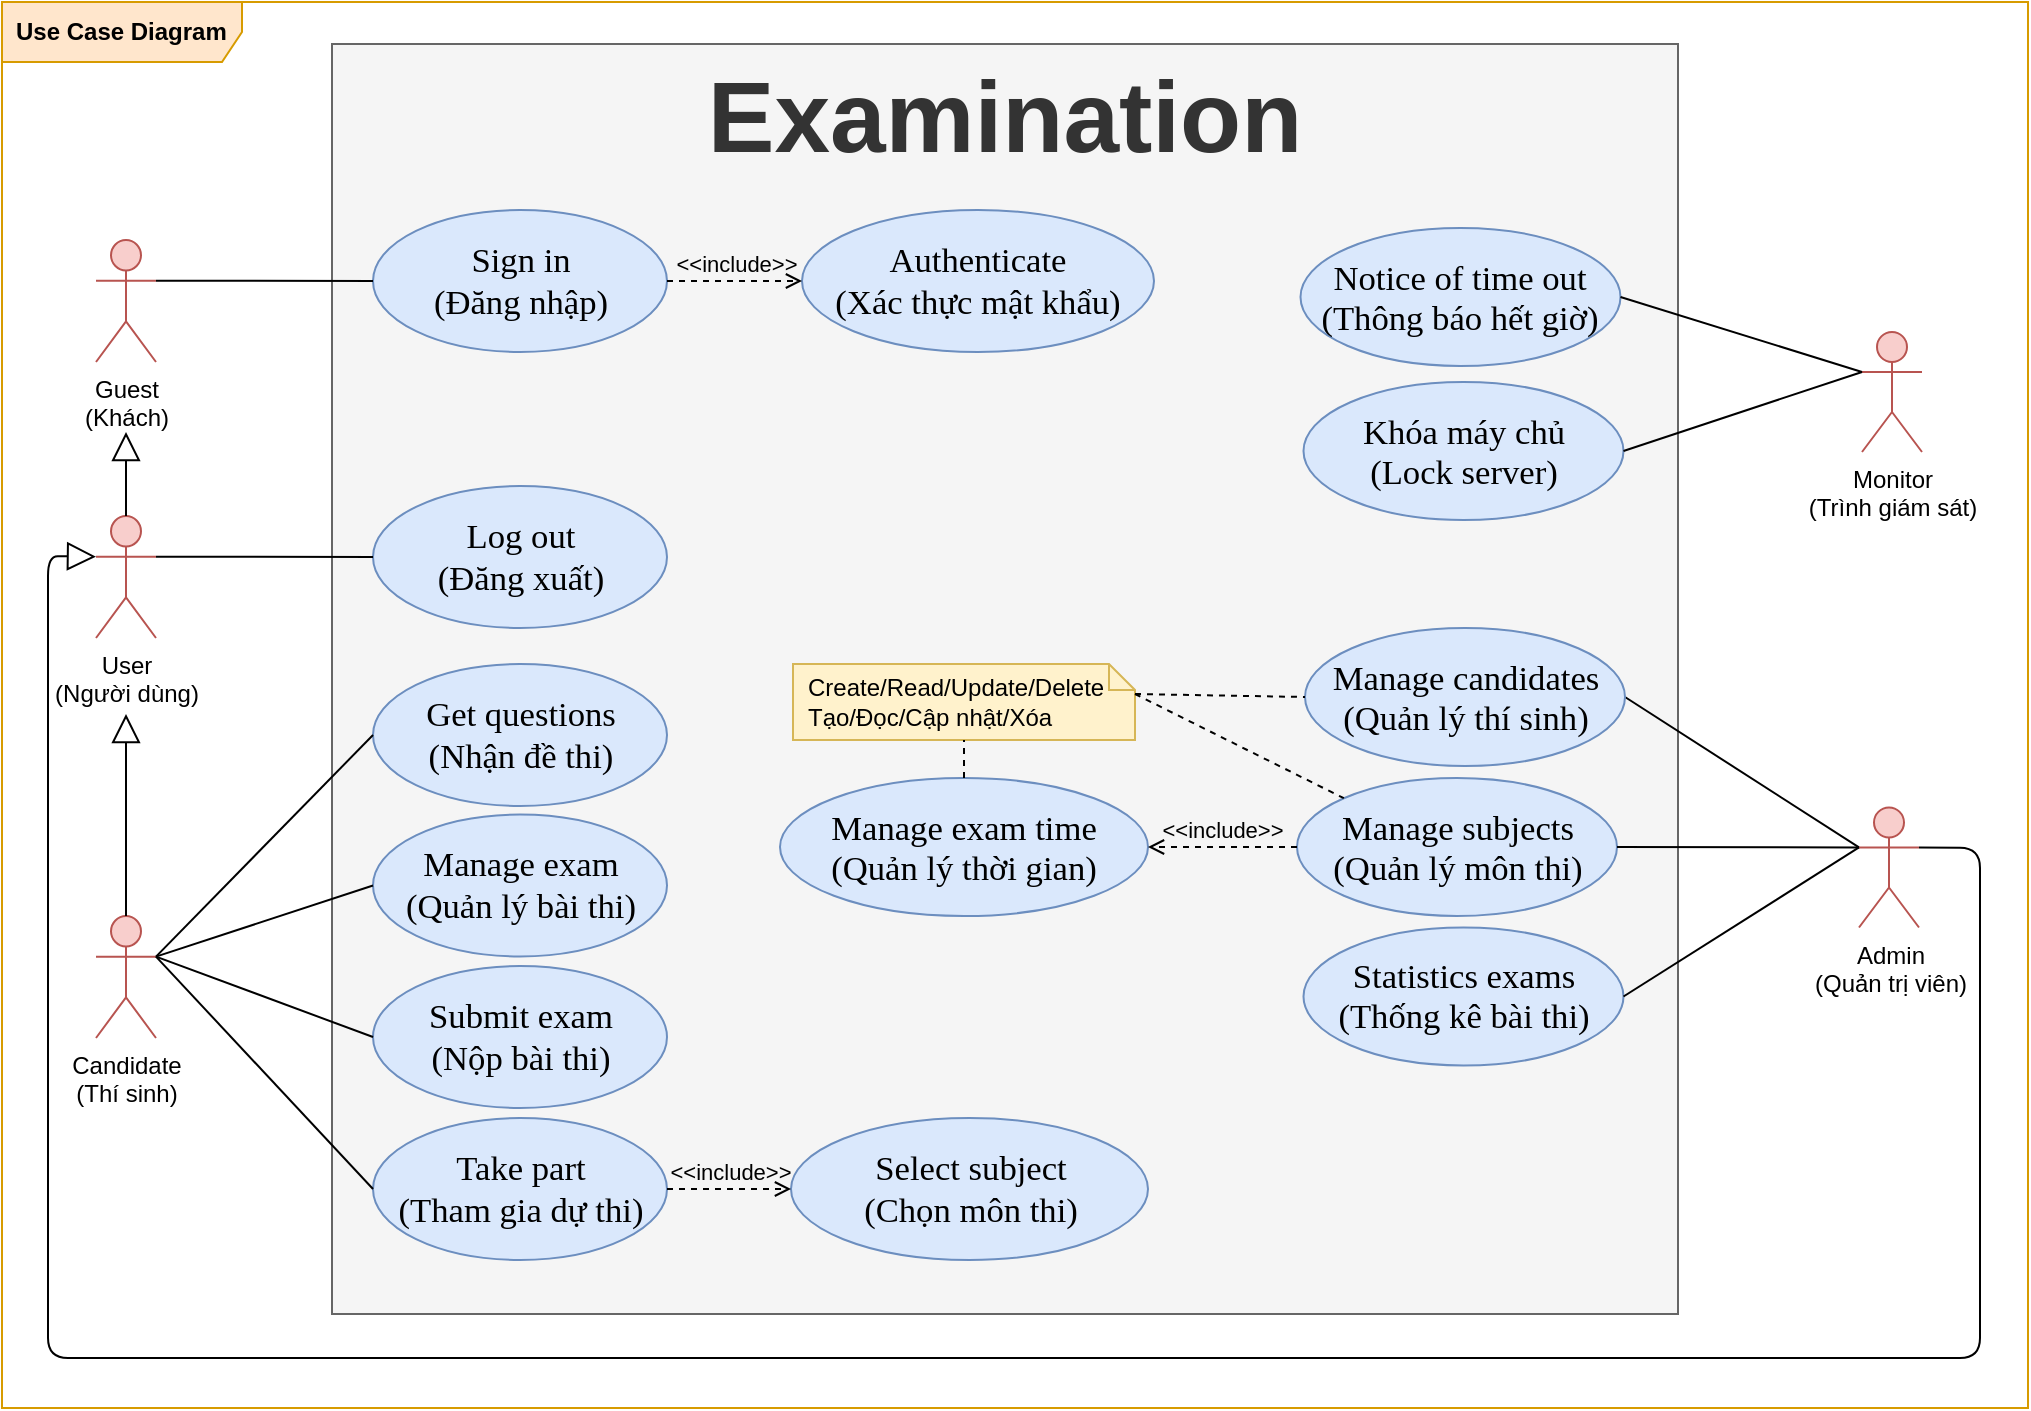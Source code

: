 <mxfile>
    <diagram id="vFwksppeN1v7TlpWI2SC" name="Use Case">
        <mxGraphModel dx="1586" dy="686" grid="0" gridSize="10" guides="1" tooltips="1" connect="1" arrows="1" fold="1" page="0" pageScale="1" pageWidth="827" pageHeight="1169" math="0" shadow="0">
            <root>
                <mxCell id="0"/>
                <mxCell id="1" parent="0"/>
                <mxCell id="3" value="&lt;b&gt;Use Case Diagram&lt;/b&gt;" style="shape=umlFrame;whiteSpace=wrap;html=1;width=120;height=30;boundedLbl=1;verticalAlign=middle;align=left;spacingLeft=5;fillColor=#ffe6cc;strokeColor=#d79b00;swimlaneFillColor=#FFFFFF;" parent="1" vertex="1">
                    <mxGeometry x="388" y="319" width="1013" height="703" as="geometry"/>
                </mxCell>
                <mxCell id="4" value="&lt;font style=&quot;font-size: 50px&quot;&gt;Examination&lt;/font&gt;" style="shape=rect;html=1;verticalAlign=top;fontStyle=1;whiteSpace=wrap;align=center;fillColor=#f5f5f5;strokeColor=#666666;fontColor=#333333;" parent="1" vertex="1">
                    <mxGeometry x="553" y="340" width="673" height="635" as="geometry"/>
                </mxCell>
                <mxCell id="7" value="&lt;font face=&quot;times new roman, serif&quot;&gt;&lt;span style=&quot;font-size: 17.333px&quot;&gt;Sign in&lt;br&gt;(Đăng nhập)&lt;/span&gt;&lt;/font&gt;" style="ellipse;whiteSpace=wrap;html=1;fillColor=#dae8fc;strokeColor=#6c8ebf;" parent="1" vertex="1">
                    <mxGeometry x="573.5" y="423" width="147" height="71" as="geometry"/>
                </mxCell>
                <mxCell id="8" value="" style="edgeStyle=none;html=1;endArrow=none;verticalAlign=bottom;entryX=1;entryY=0.333;entryDx=0;entryDy=0;entryPerimeter=0;exitX=0;exitY=0.5;exitDx=0;exitDy=0;" parent="1" source="7" target="28" edge="1">
                    <mxGeometry width="160" relative="1" as="geometry">
                        <mxPoint x="997.5" y="403" as="sourcePoint"/>
                        <mxPoint x="446" y="470" as="targetPoint"/>
                    </mxGeometry>
                </mxCell>
                <mxCell id="11" value="&lt;font face=&quot;times new roman, serif&quot;&gt;&lt;span style=&quot;font-size: 17.333px&quot;&gt;Authenticate&lt;br&gt;(Xác thực mật khẩu)&lt;/span&gt;&lt;/font&gt;" style="ellipse;whiteSpace=wrap;html=1;fillColor=#dae8fc;strokeColor=#6c8ebf;" parent="1" vertex="1">
                    <mxGeometry x="788" y="423" width="176" height="71" as="geometry"/>
                </mxCell>
                <mxCell id="12" value="&amp;lt;&amp;lt;include&amp;gt;&amp;gt;" style="edgeStyle=none;html=1;endArrow=open;verticalAlign=bottom;dashed=1;labelBackgroundColor=none;exitX=1;exitY=0.5;exitDx=0;exitDy=0;" parent="1" source="7" target="11" edge="1">
                    <mxGeometry width="160" relative="1" as="geometry">
                        <mxPoint x="317.0" y="270" as="sourcePoint"/>
                        <mxPoint x="921.5" y="710" as="targetPoint"/>
                    </mxGeometry>
                </mxCell>
                <mxCell id="18" value="User&lt;br&gt;(Người dùng)" style="shape=umlActor;verticalLabelPosition=bottom;verticalAlign=top;html=1;fillColor=#f8cecc;strokeColor=#b85450;" parent="1" vertex="1">
                    <mxGeometry x="435" y="576" width="30" height="61" as="geometry"/>
                </mxCell>
                <mxCell id="22" value="&lt;span style=&quot;font-family: &amp;#34;times new roman&amp;#34; , serif ; font-size: 17.333px&quot;&gt;Log out&lt;br&gt;&lt;/span&gt;&lt;font face=&quot;times new roman, serif&quot;&gt;&lt;span style=&quot;font-size: 17.333px&quot;&gt;(Đăng xuất)&lt;br&gt;&lt;/span&gt;&lt;/font&gt;" style="ellipse;whiteSpace=wrap;html=1;fillColor=#dae8fc;strokeColor=#6c8ebf;" parent="1" vertex="1">
                    <mxGeometry x="573.5" y="561" width="147" height="71" as="geometry"/>
                </mxCell>
                <mxCell id="23" value="" style="edgeStyle=none;html=1;endArrow=none;verticalAlign=bottom;exitX=1;exitY=0.333;exitDx=0;exitDy=0;exitPerimeter=0;entryX=0;entryY=0.5;entryDx=0;entryDy=0;" parent="1" source="18" target="22" edge="1">
                    <mxGeometry width="160" relative="1" as="geometry">
                        <mxPoint x="491" y="604" as="sourcePoint"/>
                        <mxPoint x="601" y="651" as="targetPoint"/>
                    </mxGeometry>
                </mxCell>
                <mxCell id="28" value="Guest&lt;br&gt;(Khách)" style="shape=umlActor;verticalLabelPosition=bottom;verticalAlign=top;html=1;fillColor=#f8cecc;strokeColor=#b85450;" parent="1" vertex="1">
                    <mxGeometry x="435" y="438" width="30" height="61" as="geometry"/>
                </mxCell>
                <mxCell id="29" value="" style="edgeStyle=none;html=1;endArrow=block;endFill=0;endSize=12;verticalAlign=bottom;exitX=0.5;exitY=0;exitDx=0;exitDy=0;exitPerimeter=0;" parent="1" source="18" edge="1">
                    <mxGeometry width="160" relative="1" as="geometry">
                        <mxPoint x="665" y="647" as="sourcePoint"/>
                        <mxPoint x="450" y="534" as="targetPoint"/>
                    </mxGeometry>
                </mxCell>
                <mxCell id="40" value="Candidate&lt;br&gt;(Thí sinh)" style="shape=umlActor;verticalLabelPosition=bottom;verticalAlign=top;html=1;fillColor=#f8cecc;strokeColor=#b85450;" parent="1" vertex="1">
                    <mxGeometry x="435" y="776" width="30" height="61" as="geometry"/>
                </mxCell>
                <mxCell id="41" value="&lt;font face=&quot;times new roman, serif&quot;&gt;&lt;span style=&quot;font-size: 17.333px&quot;&gt;Take part&lt;/span&gt;&lt;br&gt;&lt;span style=&quot;font-size: 17.333px&quot;&gt;(Tham gia dự thi)&lt;/span&gt;&lt;/font&gt;" style="ellipse;whiteSpace=wrap;html=1;fillColor=#dae8fc;strokeColor=#6c8ebf;" parent="1" vertex="1">
                    <mxGeometry x="573.5" y="877" width="147" height="71" as="geometry"/>
                </mxCell>
                <mxCell id="42" value="" style="edgeStyle=none;html=1;endArrow=none;verticalAlign=bottom;exitX=0;exitY=0.5;exitDx=0;exitDy=0;entryX=1;entryY=0.333;entryDx=0;entryDy=0;entryPerimeter=0;" parent="1" source="41" target="40" edge="1">
                    <mxGeometry width="160" relative="1" as="geometry">
                        <mxPoint x="419.5" y="812" as="sourcePoint"/>
                        <mxPoint x="529.5" y="678" as="targetPoint"/>
                    </mxGeometry>
                </mxCell>
                <mxCell id="43" value="&lt;font face=&quot;times new roman, serif&quot;&gt;&lt;span style=&quot;font-size: 17.333px&quot;&gt;Select subject&lt;/span&gt;&lt;br&gt;&lt;span style=&quot;font-size: 17.333px&quot;&gt;(Chọn môn thi)&lt;/span&gt;&lt;/font&gt;" style="ellipse;whiteSpace=wrap;html=1;fillColor=#dae8fc;strokeColor=#6c8ebf;" parent="1" vertex="1">
                    <mxGeometry x="782.5" y="877" width="178.5" height="71" as="geometry"/>
                </mxCell>
                <mxCell id="44" value="&amp;lt;&amp;lt;include&amp;gt;&amp;gt;" style="edgeStyle=none;html=1;endArrow=open;verticalAlign=bottom;dashed=1;labelBackgroundColor=none;entryX=0;entryY=0.5;entryDx=0;entryDy=0;exitX=1;exitY=0.5;exitDx=0;exitDy=0;" parent="1" source="41" target="43" edge="1">
                    <mxGeometry width="160" relative="1" as="geometry">
                        <mxPoint x="562.5" y="832.25" as="sourcePoint"/>
                        <mxPoint x="722.5" y="832.25" as="targetPoint"/>
                    </mxGeometry>
                </mxCell>
                <mxCell id="93" value="" style="edgeStyle=none;html=1;endArrow=block;endFill=0;endSize=12;verticalAlign=bottom;exitX=0.5;exitY=0;exitDx=0;exitDy=0;exitPerimeter=0;" parent="1" source="40" edge="1">
                    <mxGeometry width="160" relative="1" as="geometry">
                        <mxPoint x="470" y="765" as="sourcePoint"/>
                        <mxPoint x="450" y="675" as="targetPoint"/>
                    </mxGeometry>
                </mxCell>
                <mxCell id="101" value="" style="edgeStyle=none;html=1;endArrow=none;verticalAlign=bottom;exitX=1;exitY=0.5;exitDx=0;exitDy=0;entryX=0;entryY=0.333;entryDx=0;entryDy=0;entryPerimeter=0;" parent="1" source="120" target="106" edge="1">
                    <mxGeometry width="160" relative="1" as="geometry">
                        <mxPoint x="1200.5" y="742.25" as="sourcePoint"/>
                        <mxPoint x="1210.5" y="893" as="targetPoint"/>
                    </mxGeometry>
                </mxCell>
                <mxCell id="104" value="" style="group" parent="1" vertex="1" connectable="0">
                    <mxGeometry x="1316.5" y="715.75" width="30" height="90" as="geometry"/>
                </mxCell>
                <mxCell id="105" value="" style="group" parent="104" vertex="1" connectable="0">
                    <mxGeometry width="30" height="90" as="geometry"/>
                </mxCell>
                <mxCell id="106" value="Admin&lt;br&gt;(Quản trị viên)" style="shape=umlActor;verticalLabelPosition=bottom;verticalAlign=top;html=1;fillColor=#f8cecc;strokeColor=#b85450;" parent="105" vertex="1">
                    <mxGeometry y="6" width="30" height="60" as="geometry"/>
                </mxCell>
                <mxCell id="111" value="" style="edgeStyle=none;html=1;endArrow=block;endFill=0;endSize=12;verticalAlign=bottom;exitX=1;exitY=0.333;exitDx=0;exitDy=0;exitPerimeter=0;entryX=0;entryY=0.333;entryDx=0;entryDy=0;entryPerimeter=0;" parent="1" source="106" target="18" edge="1">
                    <mxGeometry width="160" relative="1" as="geometry">
                        <mxPoint x="1746" y="1083" as="sourcePoint"/>
                        <mxPoint x="1745" y="836" as="targetPoint"/>
                        <Array as="points">
                            <mxPoint x="1377" y="742"/>
                            <mxPoint x="1377" y="997"/>
                            <mxPoint x="411" y="997"/>
                            <mxPoint x="411" y="596"/>
                        </Array>
                    </mxGeometry>
                </mxCell>
                <mxCell id="120" value="&lt;span lang=&quot;EN-US&quot; style=&quot;font-size: 13.0pt ; line-height: 115% ; font-family: &amp;#34;times new roman&amp;#34; , serif&quot;&gt;Manage candidates&lt;br&gt;(Quản&lt;/span&gt;&lt;span style=&quot;font-size: 13.0pt ; line-height: 115% ; font-family: &amp;#34;times new roman&amp;#34; , serif&quot;&gt; lý thí sinh)&lt;br&gt;&lt;/span&gt;" style="ellipse;whiteSpace=wrap;html=1;fillColor=#dae8fc;strokeColor=#6c8ebf;" parent="1" vertex="1">
                    <mxGeometry x="1039.5" y="632" width="160" height="69" as="geometry"/>
                </mxCell>
                <mxCell id="121" value="Create/Read/Update/Delete&#10;Tạo/Đọc/Cập nhật/Xóa" style="shape=note;size=13;spacingLeft=5;align=left;whiteSpace=wrap;fillColor=#fff2cc;strokeColor=#d6b656;" parent="1" vertex="1">
                    <mxGeometry x="783.5" y="650" width="171" height="38" as="geometry"/>
                </mxCell>
                <mxCell id="122" value="" style="endArrow=none;dashed=1;html=1;entryX=0;entryY=0.5;entryDx=0;entryDy=0;exitX=0;exitY=0;exitDx=171;exitDy=15;exitPerimeter=0;" parent="1" source="121" target="120" edge="1">
                    <mxGeometry width="50" height="50" relative="1" as="geometry">
                        <mxPoint x="960.0" y="738.5" as="sourcePoint"/>
                        <mxPoint x="1017.5" y="700.63" as="targetPoint"/>
                    </mxGeometry>
                </mxCell>
                <mxCell id="2AbSQogmMVi--ld2LGf0-122" value="&lt;span lang=&quot;EN-US&quot; style=&quot;font-size: 13.0pt ; line-height: 115% ; font-family: &amp;#34;times new roman&amp;#34; , serif&quot;&gt;Manage subjects&lt;br&gt;(Quản&lt;/span&gt;&lt;span style=&quot;font-size: 13.0pt ; line-height: 115% ; font-family: &amp;#34;times new roman&amp;#34; , serif&quot;&gt; lý môn thi)&lt;br&gt;&lt;/span&gt;" style="ellipse;whiteSpace=wrap;html=1;fillColor=#dae8fc;strokeColor=#6c8ebf;" parent="1" vertex="1">
                    <mxGeometry x="1035.5" y="707" width="160" height="69" as="geometry"/>
                </mxCell>
                <mxCell id="2AbSQogmMVi--ld2LGf0-124" value="" style="endArrow=none;dashed=1;html=1;entryX=0;entryY=0;entryDx=0;entryDy=0;exitX=0;exitY=0;exitDx=171;exitDy=15;exitPerimeter=0;" parent="1" source="121" target="2AbSQogmMVi--ld2LGf0-122" edge="1">
                    <mxGeometry width="50" height="50" relative="1" as="geometry">
                        <mxPoint x="960.0" y="738.5" as="sourcePoint"/>
                        <mxPoint x="1029.5" y="779.38" as="targetPoint"/>
                    </mxGeometry>
                </mxCell>
                <mxCell id="2AbSQogmMVi--ld2LGf0-125" value="" style="edgeStyle=none;html=1;endArrow=none;verticalAlign=bottom;exitX=1;exitY=0.5;exitDx=0;exitDy=0;entryX=0;entryY=0.333;entryDx=0;entryDy=0;entryPerimeter=0;" parent="1" source="2AbSQogmMVi--ld2LGf0-122" target="106" edge="1">
                    <mxGeometry width="160" relative="1" as="geometry">
                        <mxPoint x="1240.5" y="751.75" as="sourcePoint"/>
                        <mxPoint x="1346.5" y="751.75" as="targetPoint"/>
                    </mxGeometry>
                </mxCell>
                <mxCell id="PCvY9RVtnEplVj5DhOxz-122" value="&lt;span lang=&quot;EN-US&quot; style=&quot;font-size: 13.0pt ; line-height: 115% ; font-family: &amp;#34;times new roman&amp;#34; , serif&quot;&gt;Statistics exams&lt;br&gt;(Thống kê&lt;/span&gt;&lt;span style=&quot;font-size: 13.0pt ; line-height: 115% ; font-family: &amp;#34;times new roman&amp;#34; , serif&quot;&gt;&amp;nbsp;bài thi)&lt;br&gt;&lt;/span&gt;" style="ellipse;whiteSpace=wrap;html=1;fillColor=#dae8fc;strokeColor=#6c8ebf;" parent="1" vertex="1">
                    <mxGeometry x="1038.75" y="781.75" width="160" height="69" as="geometry"/>
                </mxCell>
                <mxCell id="PCvY9RVtnEplVj5DhOxz-123" value="" style="edgeStyle=none;html=1;endArrow=none;verticalAlign=bottom;exitX=1;exitY=0.5;exitDx=0;exitDy=0;entryX=0;entryY=0.333;entryDx=0;entryDy=0;entryPerimeter=0;" parent="1" source="PCvY9RVtnEplVj5DhOxz-122" target="106" edge="1">
                    <mxGeometry width="160" relative="1" as="geometry">
                        <mxPoint x="1237.0" y="822.44" as="sourcePoint"/>
                        <mxPoint x="1346.5" y="751.75" as="targetPoint"/>
                    </mxGeometry>
                </mxCell>
                <mxCell id="bOLhH7fUV6sGCiAlFYuq-122" value="&lt;font face=&quot;times new roman, serif&quot;&gt;&lt;span style=&quot;font-size: 17.333px&quot;&gt;Get questions&lt;/span&gt;&lt;br&gt;&lt;span style=&quot;font-size: 17.333px&quot;&gt;(Nhận đề thi)&lt;/span&gt;&lt;/font&gt;" style="ellipse;whiteSpace=wrap;html=1;fillColor=#dae8fc;strokeColor=#6c8ebf;" parent="1" vertex="1">
                    <mxGeometry x="573.5" y="650" width="147" height="71" as="geometry"/>
                </mxCell>
                <mxCell id="bOLhH7fUV6sGCiAlFYuq-123" value="&lt;font face=&quot;times new roman, serif&quot;&gt;&lt;span style=&quot;font-size: 17.333px&quot;&gt;Submit exam&lt;br&gt;(&lt;/span&gt;&lt;/font&gt;&lt;span style=&quot;font-family: &amp;#34;times new roman&amp;#34; , serif ; font-size: 17.333px&quot;&gt;Nộp bài thi&lt;/span&gt;&lt;font face=&quot;times new roman, serif&quot;&gt;&lt;span style=&quot;font-size: 17.333px&quot;&gt;)&lt;/span&gt;&lt;/font&gt;" style="ellipse;whiteSpace=wrap;html=1;fillColor=#dae8fc;strokeColor=#6c8ebf;" parent="1" vertex="1">
                    <mxGeometry x="573.5" y="801" width="147" height="71" as="geometry"/>
                </mxCell>
                <mxCell id="bOLhH7fUV6sGCiAlFYuq-124" value="" style="edgeStyle=none;html=1;endArrow=none;verticalAlign=bottom;exitX=0;exitY=0.5;exitDx=0;exitDy=0;entryX=1;entryY=0.333;entryDx=0;entryDy=0;entryPerimeter=0;" parent="1" source="bOLhH7fUV6sGCiAlFYuq-122" target="40" edge="1">
                    <mxGeometry width="160" relative="1" as="geometry">
                        <mxPoint x="580.5" y="772.75" as="sourcePoint"/>
                        <mxPoint x="383" y="725" as="targetPoint"/>
                    </mxGeometry>
                </mxCell>
                <mxCell id="bOLhH7fUV6sGCiAlFYuq-125" value="" style="edgeStyle=none;html=1;endArrow=none;verticalAlign=bottom;exitX=0;exitY=0.5;exitDx=0;exitDy=0;entryX=1;entryY=0.333;entryDx=0;entryDy=0;entryPerimeter=0;" parent="1" source="bOLhH7fUV6sGCiAlFYuq-123" target="40" edge="1">
                    <mxGeometry width="160" relative="1" as="geometry">
                        <mxPoint x="583.5" y="695.5" as="sourcePoint"/>
                        <mxPoint x="475" y="772.333" as="targetPoint"/>
                    </mxGeometry>
                </mxCell>
                <mxCell id="bOLhH7fUV6sGCiAlFYuq-126" value="Monitor&lt;br&gt;(Trình giám sát)" style="shape=umlActor;verticalLabelPosition=bottom;verticalAlign=top;html=1;fillColor=#f8cecc;strokeColor=#b85450;" parent="1" vertex="1">
                    <mxGeometry x="1318" y="484" width="30" height="60" as="geometry"/>
                </mxCell>
                <mxCell id="bOLhH7fUV6sGCiAlFYuq-128" value="&lt;span style=&quot;font-size: 13.0pt ; line-height: 115% ; font-family: &amp;#34;times new roman&amp;#34; , serif&quot;&gt;&lt;span lang=&quot;EN-US&quot; style=&quot;font-family: &amp;#34;helvetica&amp;#34; ; font-size: 12px ; line-height: 13.8px&quot;&gt;&lt;font face=&quot;times new roman, serif&quot;&gt;&lt;span style=&quot;font-size: 17.333px&quot;&gt;Notice of time out&lt;/span&gt;&lt;br&gt;&lt;span style=&quot;font-size: 13pt&quot;&gt;(Thông báo hết giờ&lt;/span&gt;&lt;/font&gt;&lt;/span&gt;&lt;span style=&quot;font-size: 13pt ; line-height: 19.933px&quot;&gt;)&lt;/span&gt;&lt;br&gt;&lt;/span&gt;" style="ellipse;whiteSpace=wrap;html=1;fillColor=#dae8fc;strokeColor=#6c8ebf;" parent="1" vertex="1">
                    <mxGeometry x="1037.25" y="432" width="160" height="69" as="geometry"/>
                </mxCell>
                <mxCell id="bOLhH7fUV6sGCiAlFYuq-129" value="&lt;span style=&quot;font-size: 13.0pt ; line-height: 115% ; font-family: &amp;#34;times new roman&amp;#34; , serif&quot;&gt;&lt;span lang=&quot;EN-US&quot; style=&quot;font-family: &amp;#34;helvetica&amp;#34; ; font-size: 12px ; line-height: 13.8px&quot;&gt;&lt;font face=&quot;times new roman, serif&quot;&gt;&lt;span style=&quot;font-size: 17.333px&quot;&gt;Khóa máy chủ&lt;/span&gt;&lt;br&gt;&lt;span style=&quot;font-size: 13pt&quot;&gt;(Lock server&lt;/span&gt;&lt;/font&gt;&lt;/span&gt;&lt;span style=&quot;font-size: 13pt ; line-height: 19.933px&quot;&gt;)&lt;/span&gt;&lt;br&gt;&lt;/span&gt;" style="ellipse;whiteSpace=wrap;html=1;fillColor=#dae8fc;strokeColor=#6c8ebf;" parent="1" vertex="1">
                    <mxGeometry x="1038.75" y="509" width="160" height="69" as="geometry"/>
                </mxCell>
                <mxCell id="bOLhH7fUV6sGCiAlFYuq-130" value="" style="edgeStyle=none;html=1;endArrow=none;verticalAlign=bottom;exitX=1;exitY=0.5;exitDx=0;exitDy=0;entryX=0;entryY=0.333;entryDx=0;entryDy=0;entryPerimeter=0;" parent="1" source="bOLhH7fUV6sGCiAlFYuq-128" target="bOLhH7fUV6sGCiAlFYuq-126" edge="1">
                    <mxGeometry width="160" relative="1" as="geometry">
                        <mxPoint x="1231.5" y="667.5" as="sourcePoint"/>
                        <mxPoint x="1346.5" y="751.75" as="targetPoint"/>
                    </mxGeometry>
                </mxCell>
                <mxCell id="bOLhH7fUV6sGCiAlFYuq-131" value="" style="edgeStyle=none;html=1;endArrow=none;verticalAlign=bottom;exitX=1;exitY=0.5;exitDx=0;exitDy=0;entryX=0;entryY=0.333;entryDx=0;entryDy=0;entryPerimeter=0;" parent="1" source="bOLhH7fUV6sGCiAlFYuq-129" target="bOLhH7fUV6sGCiAlFYuq-126" edge="1">
                    <mxGeometry width="160" relative="1" as="geometry">
                        <mxPoint x="1230.0" y="467.5" as="sourcePoint"/>
                        <mxPoint x="1339" y="505" as="targetPoint"/>
                    </mxGeometry>
                </mxCell>
                <mxCell id="bOLhH7fUV6sGCiAlFYuq-132" value="&lt;span lang=&quot;EN-US&quot; style=&quot;font-size: 13.0pt ; line-height: 115% ; font-family: &amp;#34;times new roman&amp;#34; , serif&quot;&gt;Manage exam time&lt;br&gt;(Quản&lt;/span&gt;&lt;span style=&quot;font-size: 13.0pt ; line-height: 115% ; font-family: &amp;#34;times new roman&amp;#34; , serif&quot;&gt; lý thời gian)&lt;br&gt;&lt;/span&gt;" style="ellipse;whiteSpace=wrap;html=1;fillColor=#dae8fc;strokeColor=#6c8ebf;" parent="1" vertex="1">
                    <mxGeometry x="777" y="707" width="184" height="69" as="geometry"/>
                </mxCell>
                <mxCell id="bOLhH7fUV6sGCiAlFYuq-133" value="&amp;lt;&amp;lt;include&amp;gt;&amp;gt;" style="edgeStyle=none;html=1;endArrow=open;verticalAlign=bottom;dashed=1;labelBackgroundColor=none;exitX=0;exitY=0.5;exitDx=0;exitDy=0;entryX=1;entryY=0.5;entryDx=0;entryDy=0;" parent="1" source="2AbSQogmMVi--ld2LGf0-122" target="bOLhH7fUV6sGCiAlFYuq-132" edge="1">
                    <mxGeometry width="160" relative="1" as="geometry">
                        <mxPoint x="730.5" y="468.5" as="sourcePoint"/>
                        <mxPoint x="798.0" y="468.5" as="targetPoint"/>
                    </mxGeometry>
                </mxCell>
                <mxCell id="bOLhH7fUV6sGCiAlFYuq-134" value="" style="endArrow=none;dashed=1;html=1;entryX=0.5;entryY=1;entryDx=0;entryDy=0;exitX=0.5;exitY=0;exitDx=0;exitDy=0;entryPerimeter=0;" parent="1" source="bOLhH7fUV6sGCiAlFYuq-132" target="121" edge="1">
                    <mxGeometry width="50" height="50" relative="1" as="geometry">
                        <mxPoint x="967.25" y="676" as="sourcePoint"/>
                        <mxPoint x="1075.678" y="727.182" as="targetPoint"/>
                    </mxGeometry>
                </mxCell>
                <mxCell id="gohzkuIFUix4sTwd8zP--122" value="&lt;font face=&quot;times new roman, serif&quot;&gt;&lt;span style=&quot;font-size: 17.333px&quot;&gt;Manage exam&lt;br&gt;(&lt;/span&gt;&lt;/font&gt;&lt;span style=&quot;font-family: &amp;#34;times new roman&amp;#34; , serif ; font-size: 17.333px&quot;&gt;Quản lý bài thi&lt;/span&gt;&lt;font face=&quot;times new roman, serif&quot;&gt;&lt;span style=&quot;font-size: 17.333px&quot;&gt;)&lt;/span&gt;&lt;/font&gt;" style="ellipse;whiteSpace=wrap;html=1;fillColor=#dae8fc;strokeColor=#6c8ebf;" parent="1" vertex="1">
                    <mxGeometry x="573.5" y="725.25" width="147" height="71" as="geometry"/>
                </mxCell>
                <mxCell id="EhqJSwJ9-DrFNRp-Xkdx-122" value="" style="edgeStyle=none;html=1;endArrow=none;verticalAlign=bottom;exitX=0;exitY=0.5;exitDx=0;exitDy=0;entryX=1;entryY=0.333;entryDx=0;entryDy=0;entryPerimeter=0;" parent="1" source="gohzkuIFUix4sTwd8zP--122" target="40" edge="1">
                    <mxGeometry width="160" relative="1" as="geometry">
                        <mxPoint x="583.5" y="846.5" as="sourcePoint"/>
                        <mxPoint x="475" y="772.333" as="targetPoint"/>
                    </mxGeometry>
                </mxCell>
            </root>
        </mxGraphModel>
    </diagram>
    <diagram id="VcW4fUZPZZoMmt9Khkdq" name="Class">
        <mxGraphModel dx="793" dy="743" grid="0" gridSize="10" guides="1" tooltips="1" connect="1" arrows="1" fold="1" page="0" pageScale="1" pageWidth="827" pageHeight="1169" math="0" shadow="0">
            <root>
                <mxCell id="Jz3qjyxFBSEg-2J9E2p_-0"/>
                <mxCell id="Jz3qjyxFBSEg-2J9E2p_-1" parent="Jz3qjyxFBSEg-2J9E2p_-0"/>
                <mxCell id="TAutXAkVlzBhgAMifwpL-0" value="Class Diagram" style="shape=umlFrame;whiteSpace=wrap;html=1;width=100;height=27;boundedLbl=1;verticalAlign=middle;align=left;spacingLeft=5;fillColor=#ffe6cc;strokeColor=#d79b00;swimlaneFillColor=#FFFFFF;fontStyle=1" parent="Jz3qjyxFBSEg-2J9E2p_-1" vertex="1">
                    <mxGeometry x="92" y="-115.5" width="671" height="731.5" as="geometry"/>
                </mxCell>
                <mxCell id="TAutXAkVlzBhgAMifwpL-1" value="Guest" style="swimlane;fontStyle=3;align=center;verticalAlign=top;childLayout=stackLayout;horizontal=1;startSize=24;horizontalStack=0;resizeParent=1;resizeParentMax=0;resizeLast=0;collapsible=1;marginBottom=0;fillColor=#fff2cc;strokeColor=#d6b656;gradientColor=#ffd966;" parent="Jz3qjyxFBSEg-2J9E2p_-1" vertex="1">
                    <mxGeometry x="112" y="-82" width="200" height="70" as="geometry">
                        <mxRectangle x="0.5" y="4" width="64" height="26" as="alternateBounds"/>
                    </mxGeometry>
                </mxCell>
                <mxCell id="TAutXAkVlzBhgAMifwpL-2" value="" style="line;strokeWidth=1;fillColor=none;align=left;verticalAlign=middle;spacingTop=-1;spacingLeft=3;spacingRight=3;rotatable=0;labelPosition=right;points=[];portConstraint=eastwest;" parent="TAutXAkVlzBhgAMifwpL-1" vertex="1">
                    <mxGeometry y="24" width="200" height="8" as="geometry"/>
                </mxCell>
                <mxCell id="TAutXAkVlzBhgAMifwpL-3" value="+ signIn(): void&#10;- authenticate(username, password): boolean" style="text;strokeColor=#6c8ebf;fillColor=#dae8fc;align=left;verticalAlign=top;spacingLeft=3;spacingRight=4;overflow=hidden;rotatable=0;points=[[0,0.5],[1,0.5]];portConstraint=eastwest;fontStyle=0;" parent="TAutXAkVlzBhgAMifwpL-1" vertex="1">
                    <mxGeometry y="32" width="200" height="38" as="geometry"/>
                </mxCell>
                <mxCell id="TAutXAkVlzBhgAMifwpL-4" value="User" style="swimlane;fontStyle=1;align=center;verticalAlign=top;childLayout=stackLayout;horizontal=1;startSize=26;horizontalStack=0;resizeParent=1;resizeParentMax=0;resizeLast=0;collapsible=1;marginBottom=0;fillColor=#fff2cc;strokeColor=#d6b656;gradientColor=#ffd966;" parent="Jz3qjyxFBSEg-2J9E2p_-1" vertex="1">
                    <mxGeometry x="112" y="49" width="200" height="177" as="geometry"/>
                </mxCell>
                <mxCell id="TAutXAkVlzBhgAMifwpL-5" value="+ id: int {id}&#10;- name: String&#10;- surname: String&#10;- username: String {unique}&#10;- password: String&#10;- role: Role&#10;- isLoggedIn: boolean = false" style="text;strokeColor=#d79b00;fillColor=#ffe6cc;align=left;verticalAlign=top;spacingLeft=4;spacingRight=4;overflow=hidden;rotatable=0;points=[[0,0.5],[1,0.5]];portConstraint=eastwest;" parent="TAutXAkVlzBhgAMifwpL-4" vertex="1">
                    <mxGeometry y="26" width="200" height="105" as="geometry"/>
                </mxCell>
                <mxCell id="TAutXAkVlzBhgAMifwpL-6" value="" style="line;strokeWidth=1;fillColor=none;align=left;verticalAlign=middle;spacingTop=-1;spacingLeft=3;spacingRight=3;rotatable=0;labelPosition=right;points=[];portConstraint=eastwest;" parent="TAutXAkVlzBhgAMifwpL-4" vertex="1">
                    <mxGeometry y="131" width="200" height="8" as="geometry"/>
                </mxCell>
                <mxCell id="TAutXAkVlzBhgAMifwpL-7" value="+ User(...)&#10;+ logOut(): void" style="text;strokeColor=#6c8ebf;fillColor=#dae8fc;align=left;verticalAlign=top;spacingLeft=4;spacingRight=4;overflow=hidden;rotatable=0;points=[[0,0.5],[1,0.5]];portConstraint=eastwest;" parent="TAutXAkVlzBhgAMifwpL-4" vertex="1">
                    <mxGeometry y="139" width="200" height="38" as="geometry"/>
                </mxCell>
                <mxCell id="TAutXAkVlzBhgAMifwpL-12" value="Candidate" style="swimlane;fontStyle=1;align=center;verticalAlign=top;childLayout=stackLayout;horizontal=1;startSize=26;horizontalStack=0;resizeParent=1;resizeParentMax=0;resizeLast=0;collapsible=1;marginBottom=0;fillColor=#fff2cc;strokeColor=#d6b656;gradientColor=#ffd966;" parent="Jz3qjyxFBSEg-2J9E2p_-1" vertex="1">
                    <mxGeometry x="113" y="296" width="200" height="122" as="geometry"/>
                </mxCell>
                <mxCell id="TAutXAkVlzBhgAMifwpL-13" value="- _class: String" style="text;strokeColor=#d79b00;fillColor=#ffe6cc;align=left;verticalAlign=top;spacingLeft=4;spacingRight=4;overflow=hidden;rotatable=0;points=[[0,0.5],[1,0.5]];portConstraint=eastwest;" parent="TAutXAkVlzBhgAMifwpL-12" vertex="1">
                    <mxGeometry y="26" width="200" height="24" as="geometry"/>
                </mxCell>
                <mxCell id="TAutXAkVlzBhgAMifwpL-14" value="" style="line;strokeWidth=1;fillColor=none;align=left;verticalAlign=middle;spacingTop=-1;spacingLeft=3;spacingRight=3;rotatable=0;labelPosition=right;points=[];portConstraint=eastwest;" parent="TAutXAkVlzBhgAMifwpL-12" vertex="1">
                    <mxGeometry y="50" width="200" height="8" as="geometry"/>
                </mxCell>
                <mxCell id="TAutXAkVlzBhgAMifwpL-15" value="+ getQuestions(): String&#10;+ submitExam(): boolean&#10;+ takePart(): boolean&#10;- selectSubject(): String" style="text;strokeColor=#6c8ebf;fillColor=#dae8fc;align=left;verticalAlign=top;spacingLeft=4;spacingRight=4;overflow=hidden;rotatable=0;points=[[0,0.5],[1,0.5]];portConstraint=eastwest;fontStyle=0" parent="TAutXAkVlzBhgAMifwpL-12" vertex="1">
                    <mxGeometry y="58" width="200" height="64" as="geometry"/>
                </mxCell>
                <mxCell id="TAutXAkVlzBhgAMifwpL-16" value="&lt;p style=&quot;margin: 0px ; margin-top: 4px ; text-align: center&quot;&gt;&amp;lt;&amp;lt;enumeration&amp;gt;&amp;gt;&lt;br&gt;&lt;b&gt;Type&lt;/b&gt;&lt;/p&gt;&lt;hr&gt;&lt;p style=&quot;margin: 0px ; margin-left: 8px ; text-align: left&quot;&gt;Candidate&lt;br&gt;Admin&lt;/p&gt;" style="shape=rect;html=1;overflow=fill;whiteSpace=wrap;fillColor=#e1d5e7;strokeColor=#9673a6;" parent="Jz3qjyxFBSEg-2J9E2p_-1" vertex="1">
                    <mxGeometry x="369" y="49" width="114" height="78" as="geometry"/>
                </mxCell>
                <mxCell id="TAutXAkVlzBhgAMifwpL-17" value="" style="endArrow=block;endSize=16;endFill=0;html=1;exitX=0.5;exitY=0;exitDx=0;exitDy=0;entryX=0.498;entryY=0.998;entryDx=0;entryDy=0;entryPerimeter=0;" parent="Jz3qjyxFBSEg-2J9E2p_-1" source="TAutXAkVlzBhgAMifwpL-4" target="TAutXAkVlzBhgAMifwpL-3" edge="1">
                    <mxGeometry width="160" relative="1" as="geometry">
                        <mxPoint x="306" y="210" as="sourcePoint"/>
                        <mxPoint x="260" y="165" as="targetPoint"/>
                    </mxGeometry>
                </mxCell>
                <mxCell id="TAutXAkVlzBhgAMifwpL-18" value="" style="endArrow=block;endSize=16;endFill=0;html=1;exitX=0.5;exitY=0;exitDx=0;exitDy=0;entryX=0.502;entryY=0.997;entryDx=0;entryDy=0;entryPerimeter=0;" parent="Jz3qjyxFBSEg-2J9E2p_-1" source="TAutXAkVlzBhgAMifwpL-12" target="TAutXAkVlzBhgAMifwpL-7" edge="1">
                    <mxGeometry width="160" relative="1" as="geometry">
                        <mxPoint x="246" y="308" as="sourcePoint"/>
                        <mxPoint x="327" y="293" as="targetPoint"/>
                    </mxGeometry>
                </mxCell>
                <mxCell id="TAutXAkVlzBhgAMifwpL-24" value="Admin" style="swimlane;fontStyle=1;align=center;verticalAlign=top;childLayout=stackLayout;horizontal=1;startSize=26;horizontalStack=0;resizeParent=1;resizeParentMax=0;resizeLast=0;collapsible=1;marginBottom=0;fillColor=#fff2cc;strokeColor=#d6b656;gradientColor=#ffd966;" parent="Jz3qjyxFBSEg-2J9E2p_-1" vertex="1">
                    <mxGeometry x="544" y="49" width="200" height="125" as="geometry"/>
                </mxCell>
                <mxCell id="TAutXAkVlzBhgAMifwpL-25" value="- id: int {id}" style="text;strokeColor=#d79b00;fillColor=#ffe6cc;align=left;verticalAlign=top;spacingLeft=4;spacingRight=4;overflow=hidden;rotatable=0;points=[[0,0.5],[1,0.5]];portConstraint=eastwest;" parent="TAutXAkVlzBhgAMifwpL-24" vertex="1">
                    <mxGeometry y="26" width="200" height="26" as="geometry"/>
                </mxCell>
                <mxCell id="TAutXAkVlzBhgAMifwpL-26" value="" style="line;strokeWidth=1;fillColor=none;align=left;verticalAlign=middle;spacingTop=-1;spacingLeft=3;spacingRight=3;rotatable=0;labelPosition=right;points=[];portConstraint=eastwest;" parent="TAutXAkVlzBhgAMifwpL-24" vertex="1">
                    <mxGeometry y="52" width="200" height="8" as="geometry"/>
                </mxCell>
                <mxCell id="TAutXAkVlzBhgAMifwpL-27" value="+ Admin(...)" style="text;strokeColor=#6c8ebf;fillColor=#dae8fc;align=left;verticalAlign=top;spacingLeft=4;spacingRight=4;overflow=hidden;rotatable=0;points=[[0,0.5],[1,0.5]];portConstraint=eastwest;fontStyle=0" parent="TAutXAkVlzBhgAMifwpL-24" vertex="1">
                    <mxGeometry y="60" width="200" height="65" as="geometry"/>
                </mxCell>
                <mxCell id="TAutXAkVlzBhgAMifwpL-28" value="" style="endArrow=block;endSize=16;endFill=0;html=1;exitX=-0.003;exitY=0.734;exitDx=0;exitDy=0;exitPerimeter=0;entryX=1.01;entryY=0.778;entryDx=0;entryDy=0;entryPerimeter=0;" parent="Jz3qjyxFBSEg-2J9E2p_-1" source="TAutXAkVlzBhgAMifwpL-27" target="TAutXAkVlzBhgAMifwpL-5" edge="1">
                    <mxGeometry width="160" relative="1" as="geometry">
                        <mxPoint x="657" y="207" as="sourcePoint"/>
                        <mxPoint x="451" y="167" as="targetPoint"/>
                    </mxGeometry>
                </mxCell>
                <mxCell id="TAutXAkVlzBhgAMifwpL-87" value="Use" style="endArrow=open;endSize=12;dashed=1;html=1;exitX=1.001;exitY=0.123;exitDx=0;exitDy=0;entryX=0;entryY=0.5;entryDx=0;entryDy=0;exitPerimeter=0;" parent="Jz3qjyxFBSEg-2J9E2p_-1" source="TAutXAkVlzBhgAMifwpL-5" target="TAutXAkVlzBhgAMifwpL-16" edge="1">
                    <mxGeometry width="160" relative="1" as="geometry">
                        <mxPoint x="572" y="190" as="sourcePoint"/>
                        <mxPoint x="732" y="190" as="targetPoint"/>
                    </mxGeometry>
                </mxCell>
                <mxCell id="TAutXAkVlzBhgAMifwpL-105" value="&lt;span style=&quot;color: rgb(0 , 0 , 0) ; font-family: &amp;#34;helvetica&amp;#34; ; font-size: 11px ; font-style: normal ; font-weight: 400 ; letter-spacing: normal ; text-align: center ; text-indent: 0px ; text-transform: none ; word-spacing: 0px ; background-color: rgb(255 , 255 , 255) ; display: inline ; float: none&quot;&gt;Manage&lt;/span&gt;" style="endArrow=none;html=1;rounded=0;align=center;verticalAlign=bottom;labelBackgroundColor=none;exitX=1;exitY=0;exitDx=0;exitDy=0;entryX=0;entryY=1;entryDx=0;entryDy=0;" parent="Jz3qjyxFBSEg-2J9E2p_-1" source="TAutXAkVlzBhgAMifwpL-12" target="TAutXAkVlzBhgAMifwpL-24" edge="1">
                    <mxGeometry relative="1" as="geometry">
                        <mxPoint x="452.017" y="145.095" as="sourcePoint"/>
                        <mxPoint x="658" y="145" as="targetPoint"/>
                        <Array as="points">
                            <mxPoint x="429" y="296"/>
                            <mxPoint x="429" y="174"/>
                        </Array>
                    </mxGeometry>
                </mxCell>
                <mxCell id="TAutXAkVlzBhgAMifwpL-106" value="" style="triangle;fillColor=#000000;direction=south;aspect=fixed;" parent="Jz3qjyxFBSEg-2J9E2p_-1" vertex="1">
                    <mxGeometry x="432.75" y="236.25" width="9" height="4.5" as="geometry"/>
                </mxCell>
                <mxCell id="TAutXAkVlzBhgAMifwpL-153" value="&lt;span style=&quot;color: rgb(0 , 0 , 0) ; font-family: &amp;#34;helvetica&amp;#34; ; font-size: 11px ; font-style: normal ; font-weight: 400 ; letter-spacing: normal ; text-align: center ; text-indent: 0px ; text-transform: none ; word-spacing: 0px ; background-color: rgb(255 , 255 , 255) ; display: inline ; float: none&quot;&gt;Đăng nhập&lt;/span&gt;" style="endArrow=none;html=1;rounded=0;align=center;verticalAlign=bottom;labelBackgroundColor=none;entryX=0.322;entryY=-0.002;entryDx=0;entryDy=0;entryPerimeter=0;exitX=0.318;exitY=1.004;exitDx=0;exitDy=0;exitPerimeter=0;" parent="Jz3qjyxFBSEg-2J9E2p_-1" source="TAutXAkVlzBhgAMifwpL-3" target="TAutXAkVlzBhgAMifwpL-4" edge="1">
                    <mxGeometry relative="1" as="geometry">
                        <mxPoint x="176" y="-11" as="sourcePoint"/>
                        <mxPoint x="175.6" y="47.053" as="targetPoint"/>
                    </mxGeometry>
                </mxCell>
                <mxCell id="TAutXAkVlzBhgAMifwpL-154" value="" style="triangle;fillColor=#000000;direction=south;aspect=fixed;" parent="Jz3qjyxFBSEg-2J9E2p_-1" vertex="1">
                    <mxGeometry x="179.5" y="17" width="12" height="6" as="geometry"/>
                </mxCell>
                <mxCell id="TAutXAkVlzBhgAMifwpL-155" value="" style="group" parent="Jz3qjyxFBSEg-2J9E2p_-1" vertex="1" connectable="0">
                    <mxGeometry x="176" y="-12" width="28" height="61" as="geometry"/>
                </mxCell>
                <mxCell id="TAutXAkVlzBhgAMifwpL-156" value="1..*" style="text;html=1;align=center;verticalAlign=middle;resizable=0;points=[];autosize=1;strokeColor=none;" parent="TAutXAkVlzBhgAMifwpL-155" vertex="1">
                    <mxGeometry width="28" height="18" as="geometry"/>
                </mxCell>
                <mxCell id="TAutXAkVlzBhgAMifwpL-157" value="1..*" style="text;html=1;align=center;verticalAlign=middle;resizable=0;points=[];autosize=1;strokeColor=none;" parent="TAutXAkVlzBhgAMifwpL-155" vertex="1">
                    <mxGeometry y="43" width="28" height="18" as="geometry"/>
                </mxCell>
                <mxCell id="ySSES5FtR7PkUpCYhflT-0" value="Monitor" style="swimlane;fontStyle=3;align=center;verticalAlign=top;childLayout=stackLayout;horizontal=1;startSize=26;horizontalStack=0;resizeParent=1;resizeParentMax=0;resizeLast=0;collapsible=1;marginBottom=0;fillColor=#fff2cc;strokeColor=#d6b656;gradientColor=#ffd966;" parent="Jz3qjyxFBSEg-2J9E2p_-1" vertex="1">
                    <mxGeometry x="544" y="-82" width="200" height="84" as="geometry"/>
                </mxCell>
                <mxCell id="ySSES5FtR7PkUpCYhflT-2" value="" style="line;strokeWidth=1;fillColor=none;align=left;verticalAlign=middle;spacingTop=-1;spacingLeft=3;spacingRight=3;rotatable=0;labelPosition=right;points=[];portConstraint=eastwest;" parent="ySSES5FtR7PkUpCYhflT-0" vertex="1">
                    <mxGeometry y="26" width="200" height="8" as="geometry"/>
                </mxCell>
                <mxCell id="ySSES5FtR7PkUpCYhflT-3" value="+ noticeOfTimeOut(): void&#10;+ lockServer(): void&#10;+ statisticExams(): Table" style="text;strokeColor=#6c8ebf;fillColor=#dae8fc;align=left;verticalAlign=top;spacingLeft=4;spacingRight=4;overflow=hidden;rotatable=0;points=[[0,0.5],[1,0.5]];portConstraint=eastwest;fontStyle=0" parent="ySSES5FtR7PkUpCYhflT-0" vertex="1">
                    <mxGeometry y="34" width="200" height="50" as="geometry"/>
                </mxCell>
                <mxCell id="Iwp_bo6Z9m4vjpfHRuMt-0" value="Subject" style="swimlane;fontStyle=1;align=center;verticalAlign=top;childLayout=stackLayout;horizontal=1;startSize=26;horizontalStack=0;resizeParent=1;resizeParentMax=0;resizeLast=0;collapsible=1;marginBottom=0;fillColor=#fff2cc;strokeColor=#d6b656;gradientColor=#ffd966;" parent="Jz3qjyxFBSEg-2J9E2p_-1" vertex="1">
                    <mxGeometry x="544" y="244" width="200" height="175" as="geometry"/>
                </mxCell>
                <mxCell id="Iwp_bo6Z9m4vjpfHRuMt-2" value="" style="line;strokeWidth=1;fillColor=none;align=left;verticalAlign=middle;spacingTop=-1;spacingLeft=3;spacingRight=3;rotatable=0;labelPosition=right;points=[];portConstraint=eastwest;" parent="Iwp_bo6Z9m4vjpfHRuMt-0" vertex="1">
                    <mxGeometry y="26" width="200" height="8" as="geometry"/>
                </mxCell>
                <mxCell id="Iwp_bo6Z9m4vjpfHRuMt-1" value="+ id: int {id}&#10;- title: String&#10;- date: Date&#10;- startTime: Time&#10;-/ endTime: Time&#10;- time: int" style="text;strokeColor=#d79b00;fillColor=#ffe6cc;align=left;verticalAlign=top;spacingLeft=4;spacingRight=4;overflow=hidden;rotatable=0;points=[[0,0.5],[1,0.5]];portConstraint=eastwest;" parent="Iwp_bo6Z9m4vjpfHRuMt-0" vertex="1">
                    <mxGeometry y="34" width="200" height="91" as="geometry"/>
                </mxCell>
                <mxCell id="Iwp_bo6Z9m4vjpfHRuMt-3" value="+ Subject(...)" style="text;strokeColor=#6c8ebf;fillColor=#dae8fc;align=left;verticalAlign=top;spacingLeft=4;spacingRight=4;overflow=hidden;rotatable=0;points=[[0,0.5],[1,0.5]];portConstraint=eastwest;fontStyle=0" parent="Iwp_bo6Z9m4vjpfHRuMt-0" vertex="1">
                    <mxGeometry y="125" width="200" height="50" as="geometry"/>
                </mxCell>
                <mxCell id="CF19msLOcMgBNXjYNyCI-0" value="&lt;font face=&quot;helvetica&quot;&gt;Manage&lt;/font&gt;" style="endArrow=none;html=1;rounded=0;align=center;verticalAlign=bottom;entryX=0.497;entryY=1.056;entryDx=0;entryDy=0;exitX=0.5;exitY=0;exitDx=0;exitDy=0;entryPerimeter=0;" parent="Jz3qjyxFBSEg-2J9E2p_-1" source="Iwp_bo6Z9m4vjpfHRuMt-0" target="TAutXAkVlzBhgAMifwpL-27" edge="1">
                    <mxGeometry relative="1" as="geometry">
                        <mxPoint x="462" y="152" as="sourcePoint"/>
                        <mxPoint x="668" y="151.5" as="targetPoint"/>
                    </mxGeometry>
                </mxCell>
                <mxCell id="HHrNQspUtULyKyH90aDP-2" value="1..*" style="text;html=1;align=center;verticalAlign=middle;resizable=0;points=[];autosize=1;strokeColor=none;" parent="Jz3qjyxFBSEg-2J9E2p_-1" vertex="1">
                    <mxGeometry x="644" y="174" width="28" height="18" as="geometry"/>
                </mxCell>
                <mxCell id="HHrNQspUtULyKyH90aDP-3" value="0..*" style="text;html=1;align=center;verticalAlign=middle;resizable=0;points=[];autosize=1;strokeColor=none;" parent="Jz3qjyxFBSEg-2J9E2p_-1" vertex="1">
                    <mxGeometry x="644" y="226" width="28" height="18" as="geometry"/>
                </mxCell>
                <mxCell id="rfGrhohMAE-XoYXynUT3-0" value="Exam" style="swimlane;fontStyle=1;align=center;verticalAlign=top;childLayout=stackLayout;horizontal=1;startSize=26;horizontalStack=0;resizeParent=1;resizeParentMax=0;resizeLast=0;collapsible=1;marginBottom=0;fillColor=#fff2cc;strokeColor=#d6b656;gradientColor=#ffd966;" parent="Jz3qjyxFBSEg-2J9E2p_-1" vertex="1">
                    <mxGeometry x="116" y="490" width="200" height="106" as="geometry"/>
                </mxCell>
                <mxCell id="rfGrhohMAE-XoYXynUT3-1" value="" style="line;strokeWidth=1;fillColor=none;align=left;verticalAlign=middle;spacingTop=-1;spacingLeft=3;spacingRight=3;rotatable=0;labelPosition=right;points=[];portConstraint=eastwest;" parent="rfGrhohMAE-XoYXynUT3-0" vertex="1">
                    <mxGeometry y="26" width="200" height="8" as="geometry"/>
                </mxCell>
                <mxCell id="rfGrhohMAE-XoYXynUT3-2" value="+ id: int {id}&#10;- content: String&#10;- submitTime: Time" style="text;strokeColor=#d79b00;fillColor=#ffe6cc;align=left;verticalAlign=top;spacingLeft=4;spacingRight=4;overflow=hidden;rotatable=0;points=[[0,0.5],[1,0.5]];portConstraint=eastwest;" parent="rfGrhohMAE-XoYXynUT3-0" vertex="1">
                    <mxGeometry y="34" width="200" height="50" as="geometry"/>
                </mxCell>
                <mxCell id="rfGrhohMAE-XoYXynUT3-3" value="+ Exam(...)" style="text;strokeColor=#6c8ebf;fillColor=#dae8fc;align=left;verticalAlign=top;spacingLeft=4;spacingRight=4;overflow=hidden;rotatable=0;points=[[0,0.5],[1,0.5]];portConstraint=eastwest;fontStyle=0" parent="rfGrhohMAE-XoYXynUT3-0" vertex="1">
                    <mxGeometry y="84" width="200" height="22" as="geometry"/>
                </mxCell>
                <mxCell id="q2i-wPC_qPRxNsBT-OW8-0" value="&lt;span style=&quot;font-family: &amp;quot;helvetica&amp;quot;&quot;&gt;Manage&lt;/span&gt;" style="endArrow=none;html=1;rounded=0;align=center;verticalAlign=bottom;entryX=0.509;entryY=1.033;entryDx=0;entryDy=0;exitX=0.5;exitY=0;exitDx=0;exitDy=0;entryPerimeter=0;" parent="Jz3qjyxFBSEg-2J9E2p_-1" source="rfGrhohMAE-XoYXynUT3-0" target="TAutXAkVlzBhgAMifwpL-15" edge="1">
                    <mxGeometry relative="1" as="geometry">
                        <mxPoint x="285" y="501" as="sourcePoint"/>
                        <mxPoint x="283.983" y="434.64" as="targetPoint"/>
                    </mxGeometry>
                </mxCell>
                <mxCell id="Qo9v4Ou7NLHTuuOCmMLQ-0" value="&lt;span style=&quot;font-size: 12px ; text-align: left&quot;&gt;Statistic&lt;/span&gt;" style="endArrow=none;html=1;rounded=0;align=center;verticalAlign=bottom;entryX=-0.007;entryY=0.997;entryDx=0;entryDy=0;exitX=1;exitY=0;exitDx=0;exitDy=0;entryPerimeter=0;" parent="Jz3qjyxFBSEg-2J9E2p_-1" source="rfGrhohMAE-XoYXynUT3-0" target="ySSES5FtR7PkUpCYhflT-3" edge="1">
                    <mxGeometry relative="1" as="geometry">
                        <mxPoint x="462" y="204" as="sourcePoint"/>
                        <mxPoint x="668" y="203.5" as="targetPoint"/>
                        <Array as="points">
                            <mxPoint x="516" y="490"/>
                            <mxPoint x="516" y="2"/>
                        </Array>
                    </mxGeometry>
                </mxCell>
                <mxCell id="Qo9v4Ou7NLHTuuOCmMLQ-2" value="" style="triangle;fillColor=#000000;direction=south;aspect=fixed;" parent="Jz3qjyxFBSEg-2J9E2p_-1" vertex="1">
                    <mxGeometry x="520" y="330.25" width="9" height="4.5" as="geometry"/>
                </mxCell>
                <mxCell id="Qo9v4Ou7NLHTuuOCmMLQ-4" value="1..*" style="text;html=1;align=center;verticalAlign=middle;resizable=0;points=[];autosize=1;strokeColor=none;" parent="Jz3qjyxFBSEg-2J9E2p_-1" vertex="1">
                    <mxGeometry x="316" y="490" width="28" height="18" as="geometry"/>
                </mxCell>
                <mxCell id="Qo9v4Ou7NLHTuuOCmMLQ-5" value="Question" style="swimlane;fontStyle=1;align=center;verticalAlign=top;childLayout=stackLayout;horizontal=1;startSize=26;horizontalStack=0;resizeParent=1;resizeParentMax=0;resizeLast=0;collapsible=1;marginBottom=0;fillColor=#fff2cc;strokeColor=#d6b656;gradientColor=#ffd966;" parent="Jz3qjyxFBSEg-2J9E2p_-1" vertex="1">
                    <mxGeometry x="544" y="490" width="200" height="107" as="geometry"/>
                </mxCell>
                <mxCell id="Qo9v4Ou7NLHTuuOCmMLQ-6" value="" style="line;strokeWidth=1;fillColor=none;align=left;verticalAlign=middle;spacingTop=-1;spacingLeft=3;spacingRight=3;rotatable=0;labelPosition=right;points=[];portConstraint=eastwest;" parent="Qo9v4Ou7NLHTuuOCmMLQ-5" vertex="1">
                    <mxGeometry y="26" width="200" height="8" as="geometry"/>
                </mxCell>
                <mxCell id="Qo9v4Ou7NLHTuuOCmMLQ-7" value="+ id: int {id}&#10;- title: String&#10;- content: String" style="text;strokeColor=#d79b00;fillColor=#ffe6cc;align=left;verticalAlign=top;spacingLeft=4;spacingRight=4;overflow=hidden;rotatable=0;points=[[0,0.5],[1,0.5]];portConstraint=eastwest;" parent="Qo9v4Ou7NLHTuuOCmMLQ-5" vertex="1">
                    <mxGeometry y="34" width="200" height="50" as="geometry"/>
                </mxCell>
                <mxCell id="Qo9v4Ou7NLHTuuOCmMLQ-8" value="+ Question(...)" style="text;strokeColor=#6c8ebf;fillColor=#dae8fc;align=left;verticalAlign=top;spacingLeft=4;spacingRight=4;overflow=hidden;rotatable=0;points=[[0,0.5],[1,0.5]];portConstraint=eastwest;fontStyle=0" parent="Qo9v4Ou7NLHTuuOCmMLQ-5" vertex="1">
                    <mxGeometry y="84" width="200" height="23" as="geometry"/>
                </mxCell>
                <mxCell id="Qo9v4Ou7NLHTuuOCmMLQ-12" value="" style="endArrow=diamondThin;endFill=1;endSize=24;html=1;jumpSize=0;entryX=0.5;entryY=1;entryDx=0;entryDy=0;exitX=0.5;exitY=0;exitDx=0;exitDy=0;" parent="Jz3qjyxFBSEg-2J9E2p_-1" source="Qo9v4Ou7NLHTuuOCmMLQ-5" target="Iwp_bo6Z9m4vjpfHRuMt-0" edge="1">
                    <mxGeometry width="160" relative="1" as="geometry">
                        <mxPoint x="572" y="197.5" as="sourcePoint"/>
                        <mxPoint x="459.983" y="197.088" as="targetPoint"/>
                    </mxGeometry>
                </mxCell>
                <mxCell id="Qo9v4Ou7NLHTuuOCmMLQ-14" value="" style="group" parent="Jz3qjyxFBSEg-2J9E2p_-1" vertex="1" connectable="0">
                    <mxGeometry x="214.5" y="419" width="28.5" height="70" as="geometry"/>
                </mxCell>
                <mxCell id="q2i-wPC_qPRxNsBT-OW8-1" value="1..*" style="text;html=1;align=center;verticalAlign=middle;resizable=0;points=[];autosize=1;strokeColor=none;" parent="Qo9v4Ou7NLHTuuOCmMLQ-14" vertex="1">
                    <mxGeometry x="0.5" width="28" height="18" as="geometry"/>
                </mxCell>
                <mxCell id="q2i-wPC_qPRxNsBT-OW8-2" value="1..*" style="text;html=1;align=center;verticalAlign=middle;resizable=0;points=[];autosize=1;strokeColor=none;" parent="Qo9v4Ou7NLHTuuOCmMLQ-14" vertex="1">
                    <mxGeometry y="52" width="28" height="18" as="geometry"/>
                </mxCell>
                <mxCell id="q2i-wPC_qPRxNsBT-OW8-3" value="" style="triangle;fillColor=#000000;direction=south;aspect=fixed;" parent="Qo9v4Ou7NLHTuuOCmMLQ-14" vertex="1">
                    <mxGeometry x="2.5" y="35" width="12" height="6" as="geometry"/>
                </mxCell>
                <mxCell id="Qo9v4Ou7NLHTuuOCmMLQ-15" value="" style="group" parent="Jz3qjyxFBSEg-2J9E2p_-1" vertex="1" connectable="0">
                    <mxGeometry x="653" y="420" width="28.5" height="70" as="geometry"/>
                </mxCell>
                <mxCell id="Qo9v4Ou7NLHTuuOCmMLQ-16" value="1" style="text;html=1;align=center;verticalAlign=middle;resizable=0;points=[];autosize=1;strokeColor=none;" parent="Qo9v4Ou7NLHTuuOCmMLQ-15" vertex="1">
                    <mxGeometry x="6.5" width="16" height="18" as="geometry"/>
                </mxCell>
                <mxCell id="Qo9v4Ou7NLHTuuOCmMLQ-17" value="1..*" style="text;html=1;align=center;verticalAlign=middle;resizable=0;points=[];autosize=1;strokeColor=none;" parent="Qo9v4Ou7NLHTuuOCmMLQ-15" vertex="1">
                    <mxGeometry y="52" width="28" height="18" as="geometry"/>
                </mxCell>
                <mxCell id="TAutXAkVlzBhgAMifwpL-108" value="0..*" style="text;html=1;align=center;verticalAlign=middle;resizable=0;points=[];autosize=1;strokeColor=none;" parent="Jz3qjyxFBSEg-2J9E2p_-1" vertex="1">
                    <mxGeometry x="312" y="296" width="28" height="18" as="geometry"/>
                </mxCell>
                <mxCell id="TAutXAkVlzBhgAMifwpL-109" value="1..*" style="text;html=1;align=center;verticalAlign=middle;resizable=0;points=[];autosize=1;strokeColor=none;" parent="Jz3qjyxFBSEg-2J9E2p_-1" vertex="1">
                    <mxGeometry x="516" y="174" width="28" height="18" as="geometry"/>
                </mxCell>
                <mxCell id="WRLRVG0-cOrNuCQLeydE-2" value="&lt;span style=&quot;color: rgb(0 , 0 , 0) ; font-family: &amp;#34;helvetica&amp;#34; ; font-size: 11px ; font-style: normal ; font-weight: 400 ; letter-spacing: normal ; text-align: center ; text-indent: 0px ; text-transform: none ; word-spacing: 0px ; background-color: rgb(255 , 255 , 255) ; display: inline ; float: none&quot;&gt;Select&lt;/span&gt;" style="endArrow=none;html=1;rounded=0;align=center;verticalAlign=bottom;labelBackgroundColor=none;exitX=0.998;exitY=0.053;exitDx=0;exitDy=0;exitPerimeter=0;entryX=-0.003;entryY=0.88;entryDx=0;entryDy=0;entryPerimeter=0;" parent="Jz3qjyxFBSEg-2J9E2p_-1" source="TAutXAkVlzBhgAMifwpL-15" target="Iwp_bo6Z9m4vjpfHRuMt-1" edge="1">
                    <mxGeometry relative="1" as="geometry">
                        <mxPoint x="452" y="359" as="sourcePoint"/>
                        <mxPoint x="658" y="359" as="targetPoint"/>
                    </mxGeometry>
                </mxCell>
                <mxCell id="WRLRVG0-cOrNuCQLeydE-3" value="" style="triangle;fillColor=#000000;direction=east;aspect=fixed;" parent="Jz3qjyxFBSEg-2J9E2p_-1" vertex="1">
                    <mxGeometry x="447" y="344" width="4.5" height="9" as="geometry"/>
                </mxCell>
                <mxCell id="d-SHCgrrpp5WEGP6aKxl-1" value="" style="triangle;fillColor=#000000;direction=south;aspect=fixed;" parent="Jz3qjyxFBSEg-2J9E2p_-1" vertex="1">
                    <mxGeometry x="648" y="210" width="9" height="4.5" as="geometry"/>
                </mxCell>
            </root>
        </mxGraphModel>
    </diagram>
</mxfile>